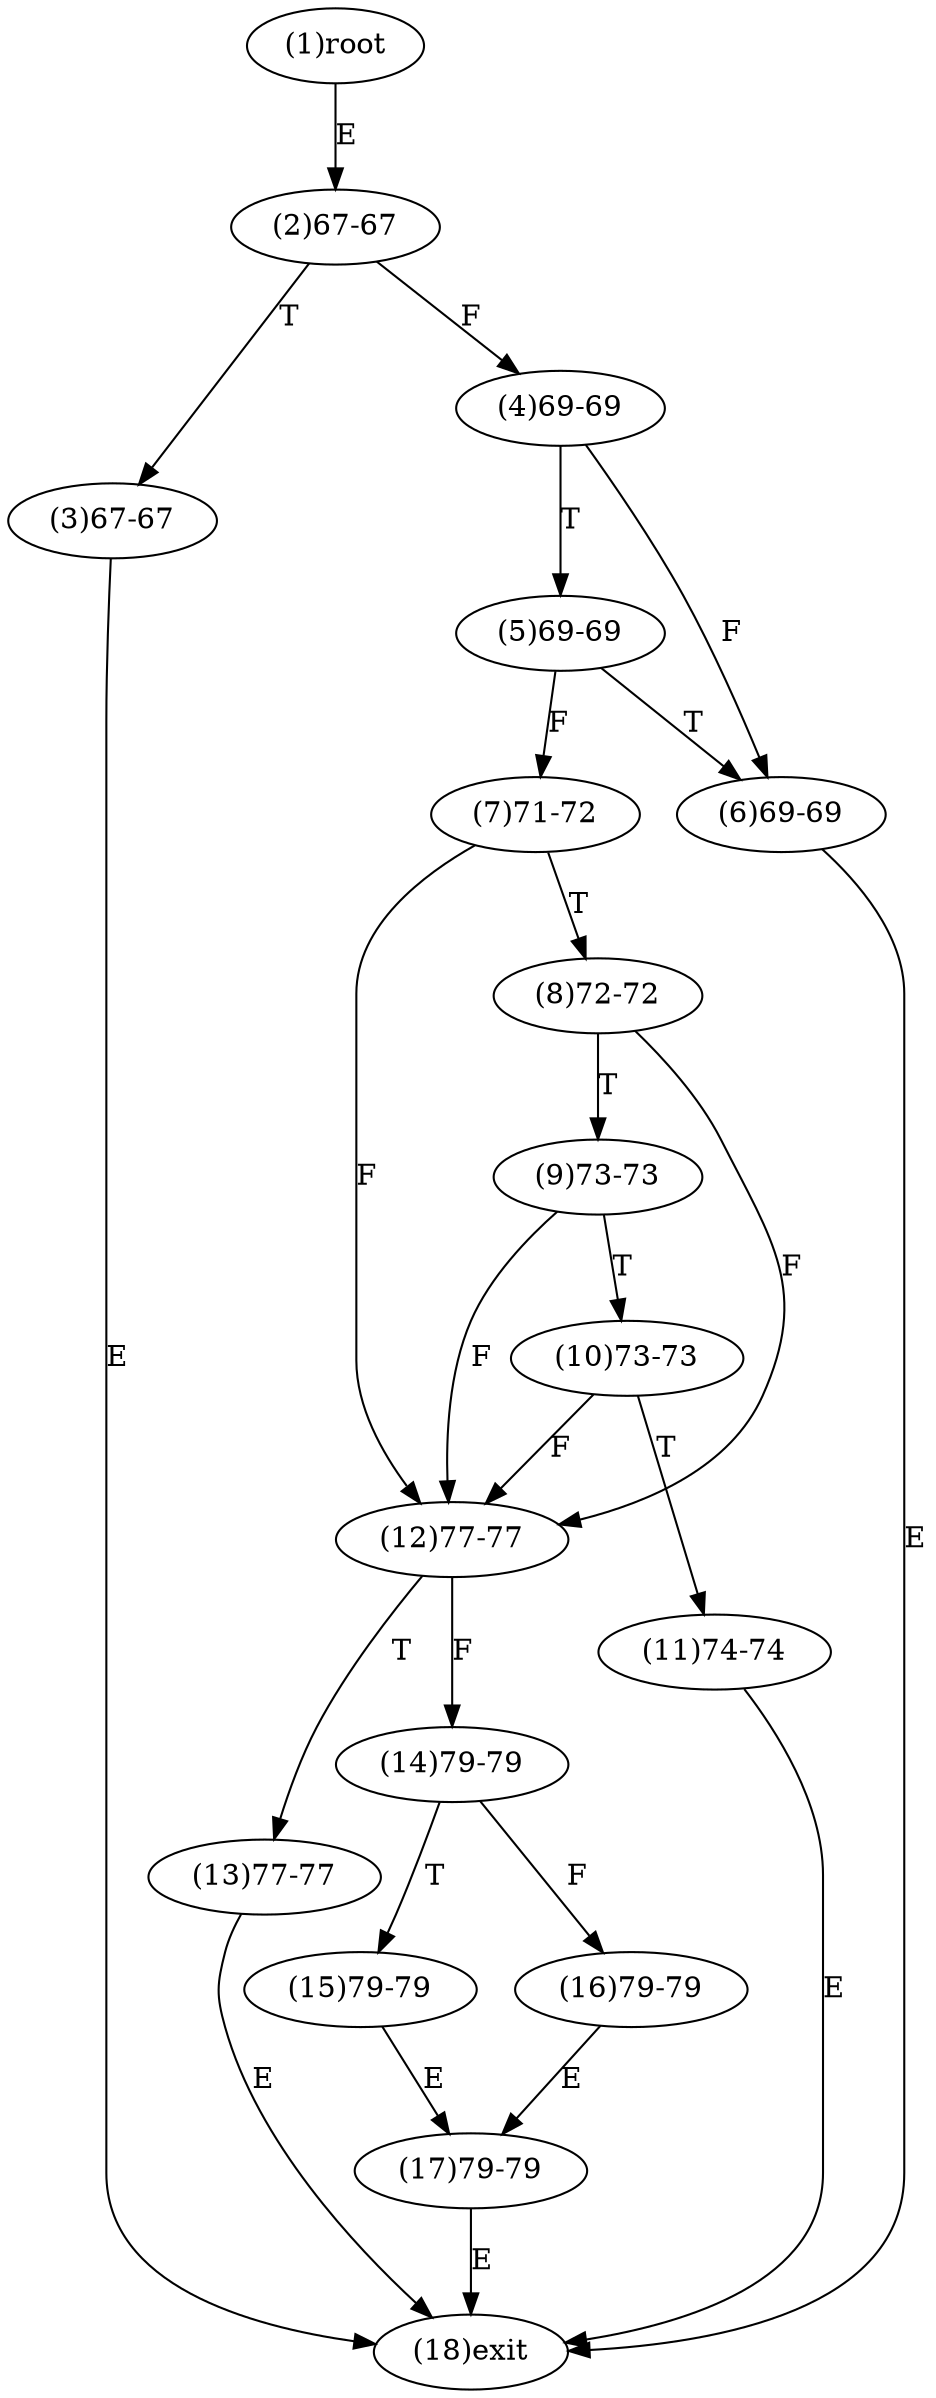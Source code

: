 digraph "" { 
1[ label="(1)root"];
2[ label="(2)67-67"];
3[ label="(3)67-67"];
4[ label="(4)69-69"];
5[ label="(5)69-69"];
6[ label="(6)69-69"];
7[ label="(7)71-72"];
8[ label="(8)72-72"];
9[ label="(9)73-73"];
10[ label="(10)73-73"];
11[ label="(11)74-74"];
12[ label="(12)77-77"];
13[ label="(13)77-77"];
14[ label="(14)79-79"];
15[ label="(15)79-79"];
17[ label="(17)79-79"];
16[ label="(16)79-79"];
18[ label="(18)exit"];
1->2[ label="E"];
2->4[ label="F"];
2->3[ label="T"];
3->18[ label="E"];
4->6[ label="F"];
4->5[ label="T"];
5->7[ label="F"];
5->6[ label="T"];
6->18[ label="E"];
7->12[ label="F"];
7->8[ label="T"];
8->12[ label="F"];
8->9[ label="T"];
9->12[ label="F"];
9->10[ label="T"];
10->12[ label="F"];
10->11[ label="T"];
11->18[ label="E"];
12->14[ label="F"];
12->13[ label="T"];
13->18[ label="E"];
14->16[ label="F"];
14->15[ label="T"];
15->17[ label="E"];
16->17[ label="E"];
17->18[ label="E"];
}